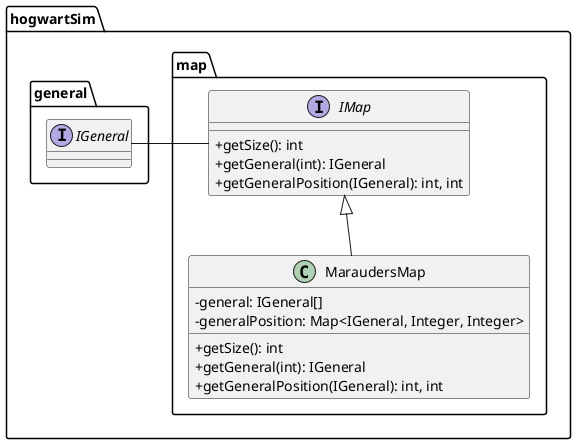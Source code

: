 @startuml
'https://plantuml.com/class-diagram

skinparam classAttributeIconSize 0

package hogwartSim.map{
interface IMap{
+getSize(): int
+getGeneral(int): IGeneral
+getGeneralPosition(IGeneral): int, int
}
class MaraudersMap{
-general: IGeneral[]
-generalPosition: Map<IGeneral, Integer, Integer>
+getSize(): int
+getGeneral(int): IGeneral
+getGeneralPosition(IGeneral): int, int
}
IMap <|-- MaraudersMap
}
package hogwartSim.general{
interface IGeneral
}
IMap - IGeneral

@enduml